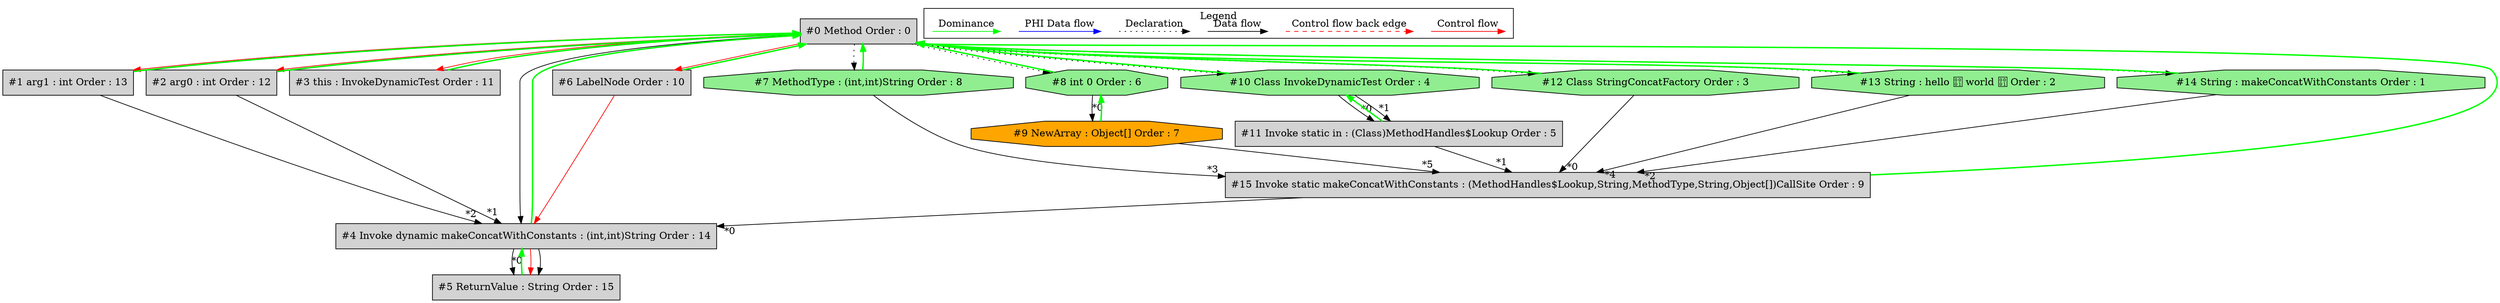 digraph debugoutput {
 node0[label="#0 Method Order : 0",shape=box, fillcolor=lightgrey, style=filled];
 node1[label="#1 arg1 : int Order : 13",shape=box, fillcolor=lightgrey, style=filled];
 node1 -> node0[dir="forward" color="green" penwidth="2"];
 node0 -> node1[labeldistance=2, color=red, fontcolor=red];
 node2[label="#2 arg0 : int Order : 12",shape=box, fillcolor=lightgrey, style=filled];
 node2 -> node0[dir="forward" color="green" penwidth="2"];
 node0 -> node2[labeldistance=2, color=red, fontcolor=red];
 node3[label="#3 this : InvokeDynamicTest Order : 11",shape=box, fillcolor=lightgrey, style=filled];
 node3 -> node0[dir="forward" color="green" penwidth="2"];
 node0 -> node3[labeldistance=2, color=red, fontcolor=red];
 node4[label="#4 Invoke dynamic makeConcatWithConstants : (int,int)String Order : 14",shape=box, fillcolor=lightgrey, style=filled];
 node4 -> node0[dir="forward" color="green" penwidth="2"];
 node15 -> node4[headlabel="*0", labeldistance=2];
 node2 -> node4[headlabel="*1", labeldistance=2];
 node1 -> node4[headlabel="*2", labeldistance=2];
 node0 -> node4;
 node6 -> node4[labeldistance=2, color=red, fontcolor=red];
 node5[label="#5 ReturnValue : String Order : 15",shape=box, fillcolor=lightgrey, style=filled];
 node5 -> node4[dir="forward" color="green" penwidth="2"];
 node4 -> node5[headlabel="*0", labeldistance=2];
 node4 -> node5[labeldistance=2, color=red, fontcolor=red];
 node4 -> node5;
 node6[label="#6 LabelNode Order : 10",shape=box, fillcolor=lightgrey, style=filled];
 node6 -> node0[dir="forward" color="green" penwidth="2"];
 node0 -> node6[labeldistance=2, color=red, fontcolor=red];
 node7[label="#7 MethodType : (int,int)String Order : 8",shape=octagon, fillcolor=lightgreen, style=filled];
 node7 -> node0[dir="forward" color="green" penwidth="2"];
 node0 -> node7[style=dotted];
 node8[label="#8 int 0 Order : 6",shape=octagon, fillcolor=lightgreen, style=filled];
 node8 -> node0[dir="forward" color="green" penwidth="2"];
 node0 -> node8[style=dotted];
 node9[label="#9 NewArray : Object[] Order : 7",shape=octagon, fillcolor=orange, style=filled];
 node9 -> node8[dir="forward" color="green" penwidth="2"];
 node8 -> node9[headlabel="*0", labeldistance=2];
 node10[label="#10 Class InvokeDynamicTest Order : 4",shape=octagon, fillcolor=lightgreen, style=filled];
 node10 -> node0[dir="forward" color="green" penwidth="2"];
 node0 -> node10[style=dotted];
 node11[label="#11 Invoke static in : (Class)MethodHandles$Lookup Order : 5",shape=box, fillcolor=lightgrey, style=filled];
 node11 -> node10[dir="forward" color="green" penwidth="2"];
 node10 -> node11[headlabel="*0", labeldistance=2];
 node10 -> node11[headlabel="*1", labeldistance=2];
 node12[label="#12 Class StringConcatFactory Order : 3",shape=octagon, fillcolor=lightgreen, style=filled];
 node12 -> node0[dir="forward" color="green" penwidth="2"];
 node0 -> node12[style=dotted];
 node13[label="#13 String : hello  world  Order : 2",shape=octagon, fillcolor=lightgreen, style=filled];
 node13 -> node0[dir="forward" color="green" penwidth="2"];
 node0 -> node13[style=dotted];
 node14[label="#14 String : makeConcatWithConstants Order : 1",shape=octagon, fillcolor=lightgreen, style=filled];
 node14 -> node0[dir="forward" color="green" penwidth="2"];
 node0 -> node14[style=dotted];
 node15[label="#15 Invoke static makeConcatWithConstants : (MethodHandles$Lookup,String,MethodType,String,Object[])CallSite Order : 9",shape=box, fillcolor=lightgrey, style=filled];
 node15 -> node0[dir="forward" color="green" penwidth="2"];
 node12 -> node15[headlabel="*0", labeldistance=2];
 node11 -> node15[headlabel="*1", labeldistance=2];
 node14 -> node15[headlabel="*2", labeldistance=2];
 node7 -> node15[headlabel="*3", labeldistance=2];
 node13 -> node15[headlabel="*4", labeldistance=2];
 node9 -> node15[headlabel="*5", labeldistance=2];
 subgraph cluster_000 {
  label = "Legend";
  node [shape=point]
  {
   rank=same;
   c0 [style = invis];
   c1 [style = invis];
   c2 [style = invis];
   c3 [style = invis];
   d0 [style = invis];
   d1 [style = invis];
   d2 [style = invis];
   d3 [style = invis];
   d4 [style = invis];
   d5 [style = invis];
   d6 [style = invis];
   d7 [style = invis];
  }
  c0 -> c1 [label="Control flow", style=solid, color=red]
  c2 -> c3 [label="Control flow back edge", style=dashed, color=red]
  d0 -> d1 [label="Data flow"]
  d2 -> d3 [label="Declaration", style=dotted]
  d4 -> d5 [label="PHI Data flow", color=blue]
  d6 -> d7 [label="Dominance", color=green]
 }

}
